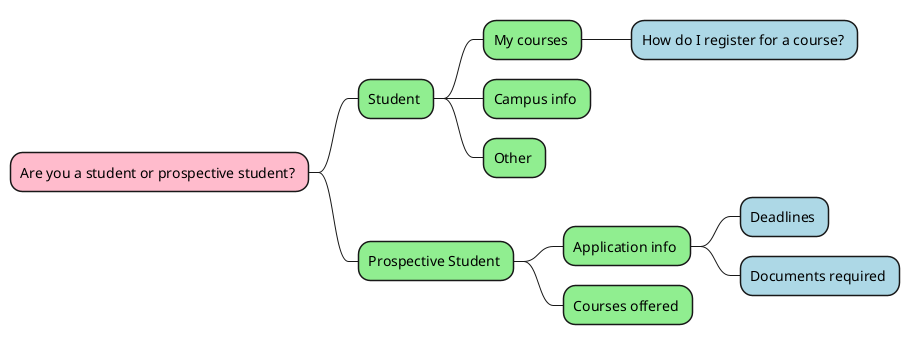 @startmindmap
<style>
mindmapDiagram {
  .root {
    BackgroundColor #FFBBCC
  }
  .intermediary {
    BackgroundColor lightgreen
  }
  .question {
    BackgroundColor lightblue
  }
}
</style>
* Are you a student or prospective student? <<root>>
    * Student <<intermediary>>
        * My courses <<intermediary>>
            * How do I register for a course? <<question>>
        * Campus info <<intermediary>>
        * Other <<intermediary>>
    * Prospective Student <<intermediary>>
        * Application info <<intermediary>>
            * Deadlines <<question>>
            * Documents required <<question>>
        * Courses offered <<intermediary>>
@endmindmap